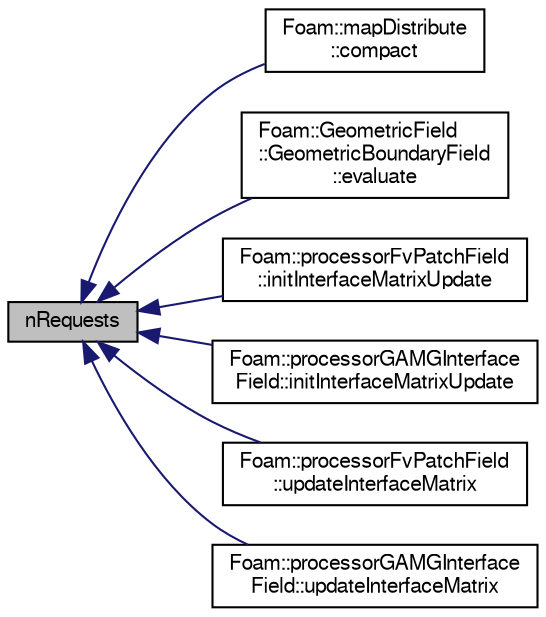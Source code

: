 digraph "nRequests"
{
  bgcolor="transparent";
  edge [fontname="FreeSans",fontsize="10",labelfontname="FreeSans",labelfontsize="10"];
  node [fontname="FreeSans",fontsize="10",shape=record];
  rankdir="LR";
  Node1 [label="nRequests",height=0.2,width=0.4,color="black", fillcolor="grey75", style="filled" fontcolor="black"];
  Node1 -> Node2 [dir="back",color="midnightblue",fontsize="10",style="solid",fontname="FreeSans"];
  Node2 [label="Foam::mapDistribute\l::compact",height=0.2,width=0.4,color="black",URL="$a01363.html#ae425c08cfe8d1064cfa183af3b1fdfe4",tooltip="Compact maps. Gets per field a bool whether it is used (locally) "];
  Node1 -> Node3 [dir="back",color="midnightblue",fontsize="10",style="solid",fontname="FreeSans"];
  Node3 [label="Foam::GeometricField\l::GeometricBoundaryField\l::evaluate",height=0.2,width=0.4,color="black",URL="$a00895.html#a640eb3c435abcfe65e13558fc738b915",tooltip="Evaluate boundary conditions. "];
  Node1 -> Node4 [dir="back",color="midnightblue",fontsize="10",style="solid",fontname="FreeSans"];
  Node4 [label="Foam::processorFvPatchField\l::initInterfaceMatrixUpdate",height=0.2,width=0.4,color="black",URL="$a01929.html#a421f0c89534a9702f2667a36006413f3",tooltip="Initialise neighbour matrix update. "];
  Node1 -> Node5 [dir="back",color="midnightblue",fontsize="10",style="solid",fontname="FreeSans"];
  Node5 [label="Foam::processorGAMGInterface\lField::initInterfaceMatrixUpdate",height=0.2,width=0.4,color="black",URL="$a01932.html#a4afc5b4a99526f37d221c1caad0df0b4",tooltip="Initialise neighbour matrix update. "];
  Node1 -> Node6 [dir="back",color="midnightblue",fontsize="10",style="solid",fontname="FreeSans"];
  Node6 [label="Foam::processorFvPatchField\l::updateInterfaceMatrix",height=0.2,width=0.4,color="black",URL="$a01929.html#a4e8777a976d5bbe032e2d77004c9c9d8",tooltip="Update result field based on interface functionality. "];
  Node1 -> Node7 [dir="back",color="midnightblue",fontsize="10",style="solid",fontname="FreeSans"];
  Node7 [label="Foam::processorGAMGInterface\lField::updateInterfaceMatrix",height=0.2,width=0.4,color="black",URL="$a01932.html#a3b5b6785a1111fdddd5e701dbf498a34",tooltip="Update result field based on interface functionality. "];
}
